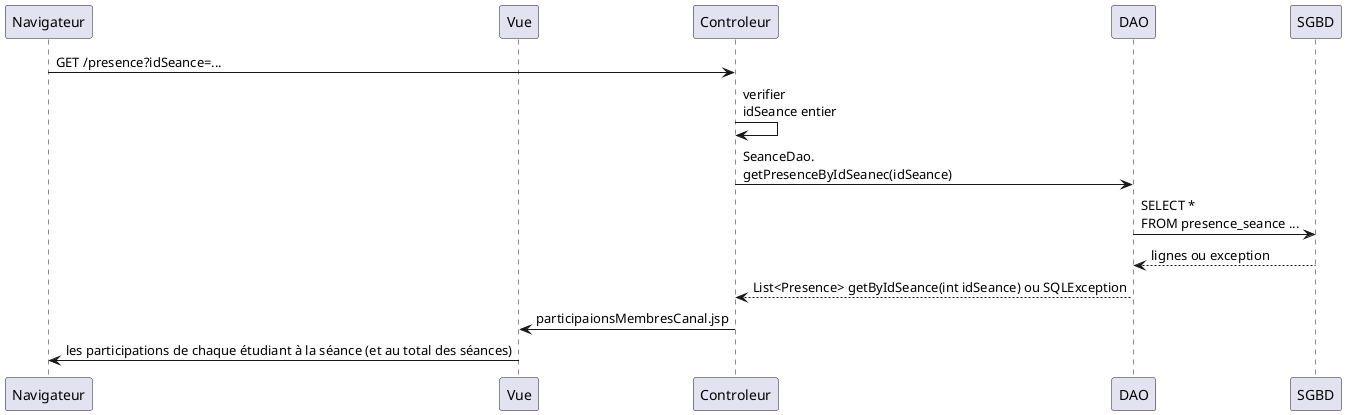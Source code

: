 @startuml
participant Navigateur
participant Vue

Navigateur -> Controleur: GET /presence?idSeance=...
Controleur -> Controleur: verifier\nidSeance entier
Controleur -> DAO: SeanceDao.\ngetPresenceByIdSeanec(idSeance)
DAO -> SGBD: SELECT *\nFROM presence_seance ...
SGBD --> DAO: lignes ou exception
DAO --> Controleur: List<Presence> getByIdSeance(int idSeance) ou SQLException
Controleur -> Vue: participaionsMembresCanal.jsp
Vue -> Navigateur: les participations de chaque étudiant à la séance (et au total des séances)

@enduml

